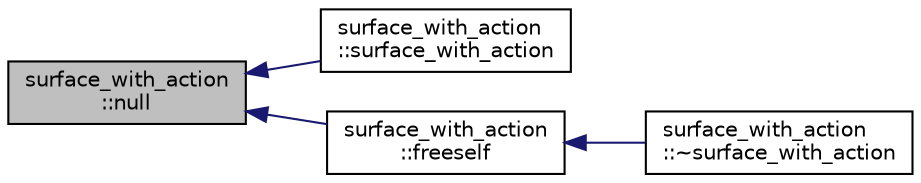digraph "surface_with_action::null"
{
  edge [fontname="Helvetica",fontsize="10",labelfontname="Helvetica",labelfontsize="10"];
  node [fontname="Helvetica",fontsize="10",shape=record];
  rankdir="LR";
  Node1159 [label="surface_with_action\l::null",height=0.2,width=0.4,color="black", fillcolor="grey75", style="filled", fontcolor="black"];
  Node1159 -> Node1160 [dir="back",color="midnightblue",fontsize="10",style="solid",fontname="Helvetica"];
  Node1160 [label="surface_with_action\l::surface_with_action",height=0.2,width=0.4,color="black", fillcolor="white", style="filled",URL="$d8/df9/classsurface__with__action.html#aa6d83ae08348e8b146997e47a92078e3"];
  Node1159 -> Node1161 [dir="back",color="midnightblue",fontsize="10",style="solid",fontname="Helvetica"];
  Node1161 [label="surface_with_action\l::freeself",height=0.2,width=0.4,color="black", fillcolor="white", style="filled",URL="$d8/df9/classsurface__with__action.html#a51a00cbb190080e05ff446634023a454"];
  Node1161 -> Node1162 [dir="back",color="midnightblue",fontsize="10",style="solid",fontname="Helvetica"];
  Node1162 [label="surface_with_action\l::~surface_with_action",height=0.2,width=0.4,color="black", fillcolor="white", style="filled",URL="$d8/df9/classsurface__with__action.html#acc971eeecd7a30c46d9e2ac48d2ec400"];
}
